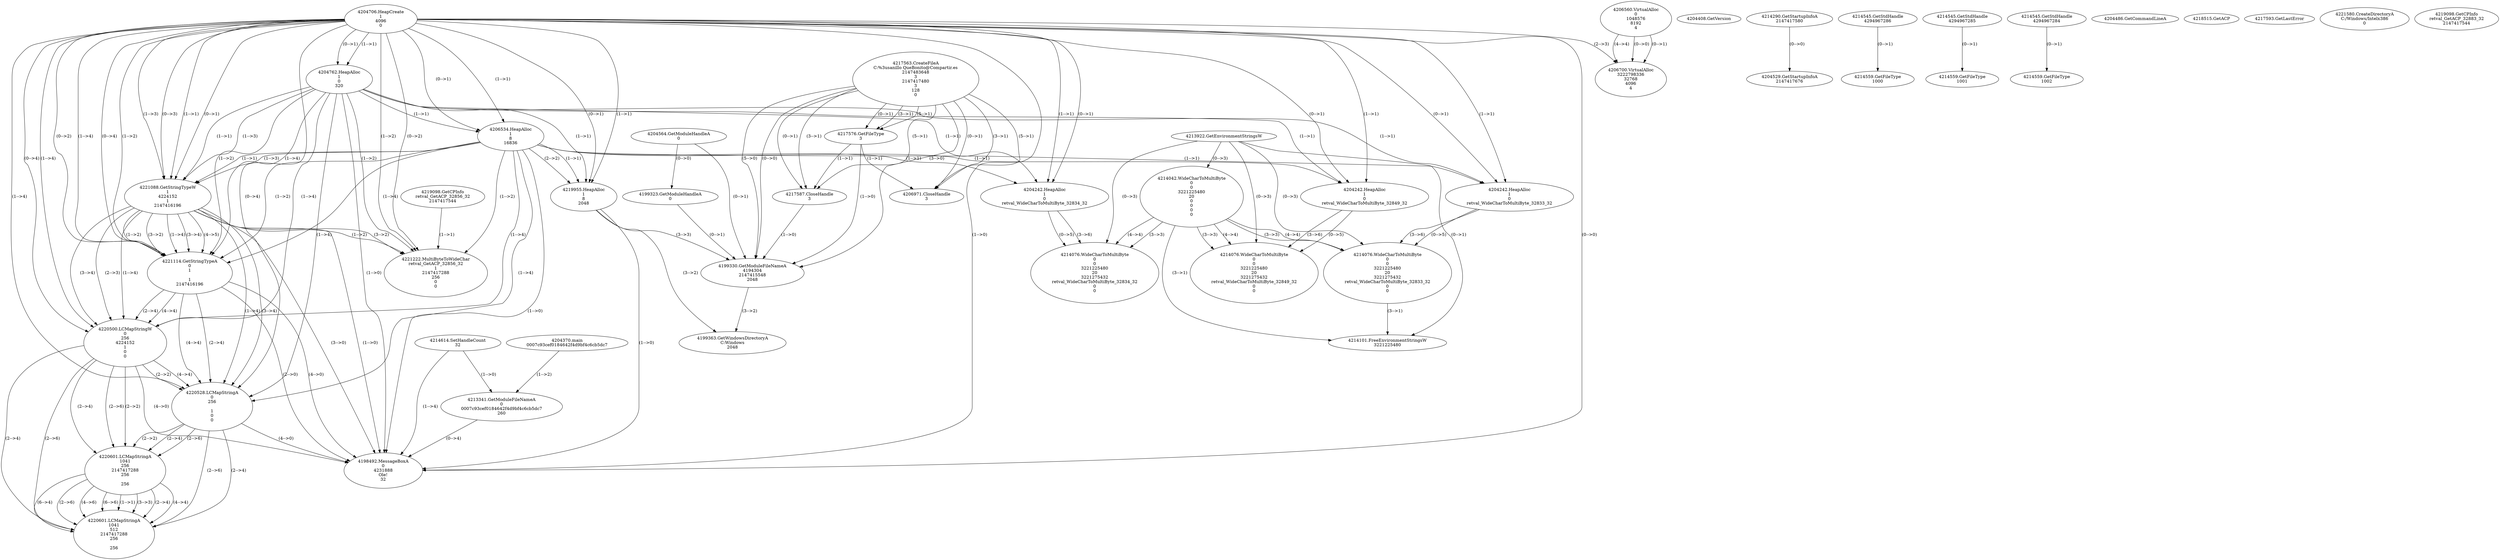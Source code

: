 // Global SCDG with merge call
digraph {
	0 [label="4204370.main
0007c93cef0184642f4d9bf4c6cb5dc7"]
	1 [label="4204408.GetVersion
"]
	2 [label="4204706.HeapCreate
1
4096
0"]
	3 [label="4204762.HeapAlloc
1
0
320"]
	2 -> 3 [label="(1-->1)"]
	2 -> 3 [label="(0-->1)"]
	4 [label="4206534.HeapAlloc
1
8
16836"]
	2 -> 4 [label="(1-->1)"]
	2 -> 4 [label="(0-->1)"]
	3 -> 4 [label="(1-->1)"]
	5 [label="4206560.VirtualAlloc
0
1048576
8192
4"]
	6 [label="4206700.VirtualAlloc
3222798336
32768
4096
4"]
	5 -> 6 [label="(0-->1)"]
	2 -> 6 [label="(2-->3)"]
	5 -> 6 [label="(4-->4)"]
	5 -> 6 [label="(0-->0)"]
	7 [label="4214290.GetStartupInfoA
2147417580"]
	8 [label="4214545.GetStdHandle
4294967286"]
	9 [label="4214559.GetFileType
1000"]
	8 -> 9 [label="(0-->1)"]
	10 [label="4214545.GetStdHandle
4294967285"]
	11 [label="4214559.GetFileType
1001"]
	10 -> 11 [label="(0-->1)"]
	12 [label="4214545.GetStdHandle
4294967284"]
	13 [label="4214559.GetFileType
1002"]
	12 -> 13 [label="(0-->1)"]
	14 [label="4214614.SetHandleCount
32"]
	15 [label="4204486.GetCommandLineA
"]
	16 [label="4213922.GetEnvironmentStringsW
"]
	17 [label="4214042.WideCharToMultiByte
0
0
3221225480
20
0
0
0
0"]
	16 -> 17 [label="(0-->3)"]
	18 [label="4204242.HeapAlloc
1
0
retval_WideCharToMultiByte_32833_32"]
	2 -> 18 [label="(1-->1)"]
	2 -> 18 [label="(0-->1)"]
	3 -> 18 [label="(1-->1)"]
	4 -> 18 [label="(1-->1)"]
	19 [label="4214076.WideCharToMultiByte
0
0
3221225480
20
3221275432
retval_WideCharToMultiByte_32833_32
0
0"]
	16 -> 19 [label="(0-->3)"]
	17 -> 19 [label="(3-->3)"]
	17 -> 19 [label="(4-->4)"]
	18 -> 19 [label="(0-->5)"]
	18 -> 19 [label="(3-->6)"]
	20 [label="4214101.FreeEnvironmentStringsW
3221225480"]
	16 -> 20 [label="(0-->1)"]
	17 -> 20 [label="(3-->1)"]
	19 -> 20 [label="(3-->1)"]
	21 [label="4218515.GetACP
"]
	22 [label="4213341.GetModuleFileNameA
0
0007c93cef0184642f4d9bf4c6cb5dc7
260"]
	0 -> 22 [label="(1-->2)"]
	14 -> 22 [label="(1-->0)"]
	23 [label="4204242.HeapAlloc
1
0
retval_WideCharToMultiByte_32834_32"]
	2 -> 23 [label="(1-->1)"]
	2 -> 23 [label="(0-->1)"]
	3 -> 23 [label="(1-->1)"]
	4 -> 23 [label="(1-->1)"]
	24 [label="4214076.WideCharToMultiByte
0
0
3221225480
20
3221275432
retval_WideCharToMultiByte_32834_32
0
0"]
	16 -> 24 [label="(0-->3)"]
	17 -> 24 [label="(3-->3)"]
	17 -> 24 [label="(4-->4)"]
	23 -> 24 [label="(0-->5)"]
	23 -> 24 [label="(3-->6)"]
	25 [label="4204242.HeapAlloc
1
0
retval_WideCharToMultiByte_32849_32"]
	2 -> 25 [label="(1-->1)"]
	2 -> 25 [label="(0-->1)"]
	3 -> 25 [label="(1-->1)"]
	4 -> 25 [label="(1-->1)"]
	26 [label="4214076.WideCharToMultiByte
0
0
3221225480
20
3221275432
retval_WideCharToMultiByte_32849_32
0
0"]
	16 -> 26 [label="(0-->3)"]
	17 -> 26 [label="(3-->3)"]
	17 -> 26 [label="(4-->4)"]
	25 -> 26 [label="(0-->5)"]
	25 -> 26 [label="(3-->6)"]
	27 [label="4219955.HeapAlloc
1
8
2048"]
	2 -> 27 [label="(1-->1)"]
	2 -> 27 [label="(0-->1)"]
	3 -> 27 [label="(1-->1)"]
	4 -> 27 [label="(1-->1)"]
	4 -> 27 [label="(2-->2)"]
	28 [label="4204529.GetStartupInfoA
2147417676"]
	7 -> 28 [label="(0-->0)"]
	29 [label="4204564.GetModuleHandleA
0"]
	30 [label="4217563.CreateFileA
C:\Gusanillo QueBonito@Compartir.es
2147483648
3
2147417480
3
128
0"]
	31 [label="4217576.GetFileType
3"]
	30 -> 31 [label="(3-->1)"]
	30 -> 31 [label="(5-->1)"]
	30 -> 31 [label="(0-->1)"]
	32 [label="4217587.CloseHandle
3"]
	30 -> 32 [label="(3-->1)"]
	30 -> 32 [label="(5-->1)"]
	30 -> 32 [label="(0-->1)"]
	31 -> 32 [label="(1-->1)"]
	33 [label="4217593.GetLastError
"]
	34 [label="4199323.GetModuleHandleA
0"]
	29 -> 34 [label="(0-->0)"]
	35 [label="4199330.GetModuleFileNameA
4194304
2147415548
2048"]
	29 -> 35 [label="(0-->1)"]
	34 -> 35 [label="(0-->1)"]
	27 -> 35 [label="(3-->3)"]
	30 -> 35 [label="(3-->0)"]
	30 -> 35 [label="(5-->0)"]
	30 -> 35 [label="(0-->0)"]
	31 -> 35 [label="(1-->0)"]
	32 -> 35 [label="(1-->0)"]
	36 [label="4199363.GetWindowsDirectoryA
C:\Windows
2048"]
	27 -> 36 [label="(3-->2)"]
	35 -> 36 [label="(3-->2)"]
	37 [label="4221580.CreateDirectoryA
C:/Windows/Intelx386
0"]
	38 [label="4219098.GetCPInfo
retval_GetACP_32883_32
2147417544"]
	39 [label="4221088.GetStringTypeW
1
4224152
1
2147416196"]
	2 -> 39 [label="(1-->1)"]
	2 -> 39 [label="(0-->1)"]
	3 -> 39 [label="(1-->1)"]
	4 -> 39 [label="(1-->1)"]
	2 -> 39 [label="(1-->3)"]
	2 -> 39 [label="(0-->3)"]
	3 -> 39 [label="(1-->3)"]
	4 -> 39 [label="(1-->3)"]
	40 [label="4221114.GetStringTypeA
0
1

1
2147416196"]
	2 -> 40 [label="(1-->2)"]
	2 -> 40 [label="(0-->2)"]
	3 -> 40 [label="(1-->2)"]
	4 -> 40 [label="(1-->2)"]
	39 -> 40 [label="(1-->2)"]
	39 -> 40 [label="(3-->2)"]
	2 -> 40 [label="(1-->4)"]
	2 -> 40 [label="(0-->4)"]
	3 -> 40 [label="(1-->4)"]
	4 -> 40 [label="(1-->4)"]
	39 -> 40 [label="(1-->4)"]
	39 -> 40 [label="(3-->4)"]
	39 -> 40 [label="(4-->5)"]
	41 [label="4220500.LCMapStringW
0
256
4224152
1
0
0"]
	39 -> 41 [label="(2-->3)"]
	2 -> 41 [label="(1-->4)"]
	2 -> 41 [label="(0-->4)"]
	3 -> 41 [label="(1-->4)"]
	4 -> 41 [label="(1-->4)"]
	39 -> 41 [label="(1-->4)"]
	39 -> 41 [label="(3-->4)"]
	40 -> 41 [label="(2-->4)"]
	40 -> 41 [label="(4-->4)"]
	42 [label="4220528.LCMapStringA
0
256

1
0
0"]
	41 -> 42 [label="(2-->2)"]
	2 -> 42 [label="(1-->4)"]
	2 -> 42 [label="(0-->4)"]
	3 -> 42 [label="(1-->4)"]
	4 -> 42 [label="(1-->4)"]
	39 -> 42 [label="(1-->4)"]
	39 -> 42 [label="(3-->4)"]
	40 -> 42 [label="(2-->4)"]
	40 -> 42 [label="(4-->4)"]
	41 -> 42 [label="(4-->4)"]
	43 [label="4220601.LCMapStringA
1041
256
2147417288
256

256"]
	41 -> 43 [label="(2-->2)"]
	42 -> 43 [label="(2-->2)"]
	41 -> 43 [label="(2-->4)"]
	42 -> 43 [label="(2-->4)"]
	41 -> 43 [label="(2-->6)"]
	42 -> 43 [label="(2-->6)"]
	44 [label="4220601.LCMapStringA
1041
512
2147417288
256

256"]
	43 -> 44 [label="(1-->1)"]
	43 -> 44 [label="(3-->3)"]
	41 -> 44 [label="(2-->4)"]
	42 -> 44 [label="(2-->4)"]
	43 -> 44 [label="(2-->4)"]
	43 -> 44 [label="(4-->4)"]
	43 -> 44 [label="(6-->4)"]
	41 -> 44 [label="(2-->6)"]
	42 -> 44 [label="(2-->6)"]
	43 -> 44 [label="(2-->6)"]
	43 -> 44 [label="(4-->6)"]
	43 -> 44 [label="(6-->6)"]
	45 [label="4206971.CloseHandle
3"]
	30 -> 45 [label="(3-->1)"]
	30 -> 45 [label="(5-->1)"]
	30 -> 45 [label="(0-->1)"]
	31 -> 45 [label="(1-->1)"]
	46 [label="4198492.MessageBoxA
0
4231888
Ole!
32"]
	14 -> 46 [label="(1-->4)"]
	22 -> 46 [label="(0-->4)"]
	2 -> 46 [label="(1-->0)"]
	2 -> 46 [label="(0-->0)"]
	3 -> 46 [label="(1-->0)"]
	4 -> 46 [label="(1-->0)"]
	27 -> 46 [label="(1-->0)"]
	39 -> 46 [label="(1-->0)"]
	39 -> 46 [label="(3-->0)"]
	40 -> 46 [label="(2-->0)"]
	40 -> 46 [label="(4-->0)"]
	41 -> 46 [label="(4-->0)"]
	42 -> 46 [label="(4-->0)"]
	47 [label="4219098.GetCPInfo
retval_GetACP_32856_32
2147417544"]
	48 [label="4221222.MultiByteToWideChar
retval_GetACP_32856_32
1
2147417288
256
0
0"]
	47 -> 48 [label="(1-->1)"]
	2 -> 48 [label="(1-->2)"]
	2 -> 48 [label="(0-->2)"]
	3 -> 48 [label="(1-->2)"]
	4 -> 48 [label="(1-->2)"]
	39 -> 48 [label="(1-->2)"]
	39 -> 48 [label="(3-->2)"]
}
